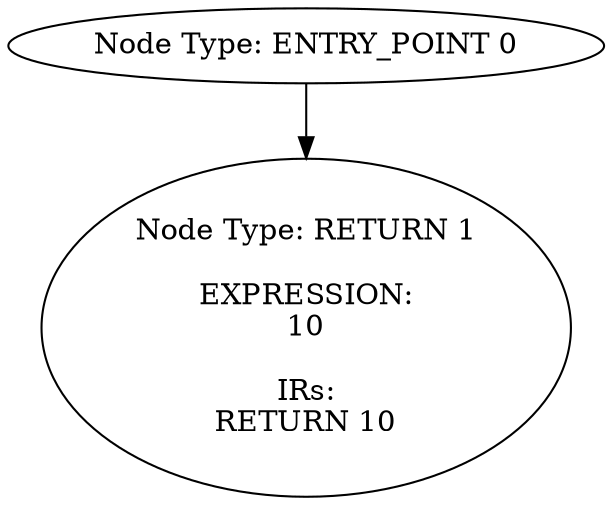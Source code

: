 digraph{
0[label="Node Type: ENTRY_POINT 0
"];
0->1;
1[label="Node Type: RETURN 1

EXPRESSION:
10

IRs:
RETURN 10"];
}
